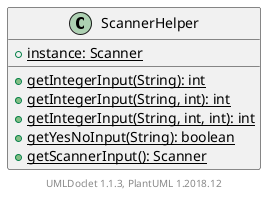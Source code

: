 @startuml

    class ScannerHelper {
        {static} +instance: Scanner
        {static} +getIntegerInput(String): int
        {static} +getIntegerInput(String, int): int
        {static} +getIntegerInput(String, int, int): int
        {static} +getYesNoInput(String): boolean
        {static} +getScannerInput(): Scanner
    }


    center footer UMLDoclet 1.1.3, PlantUML 1.2018.12
@enduml
